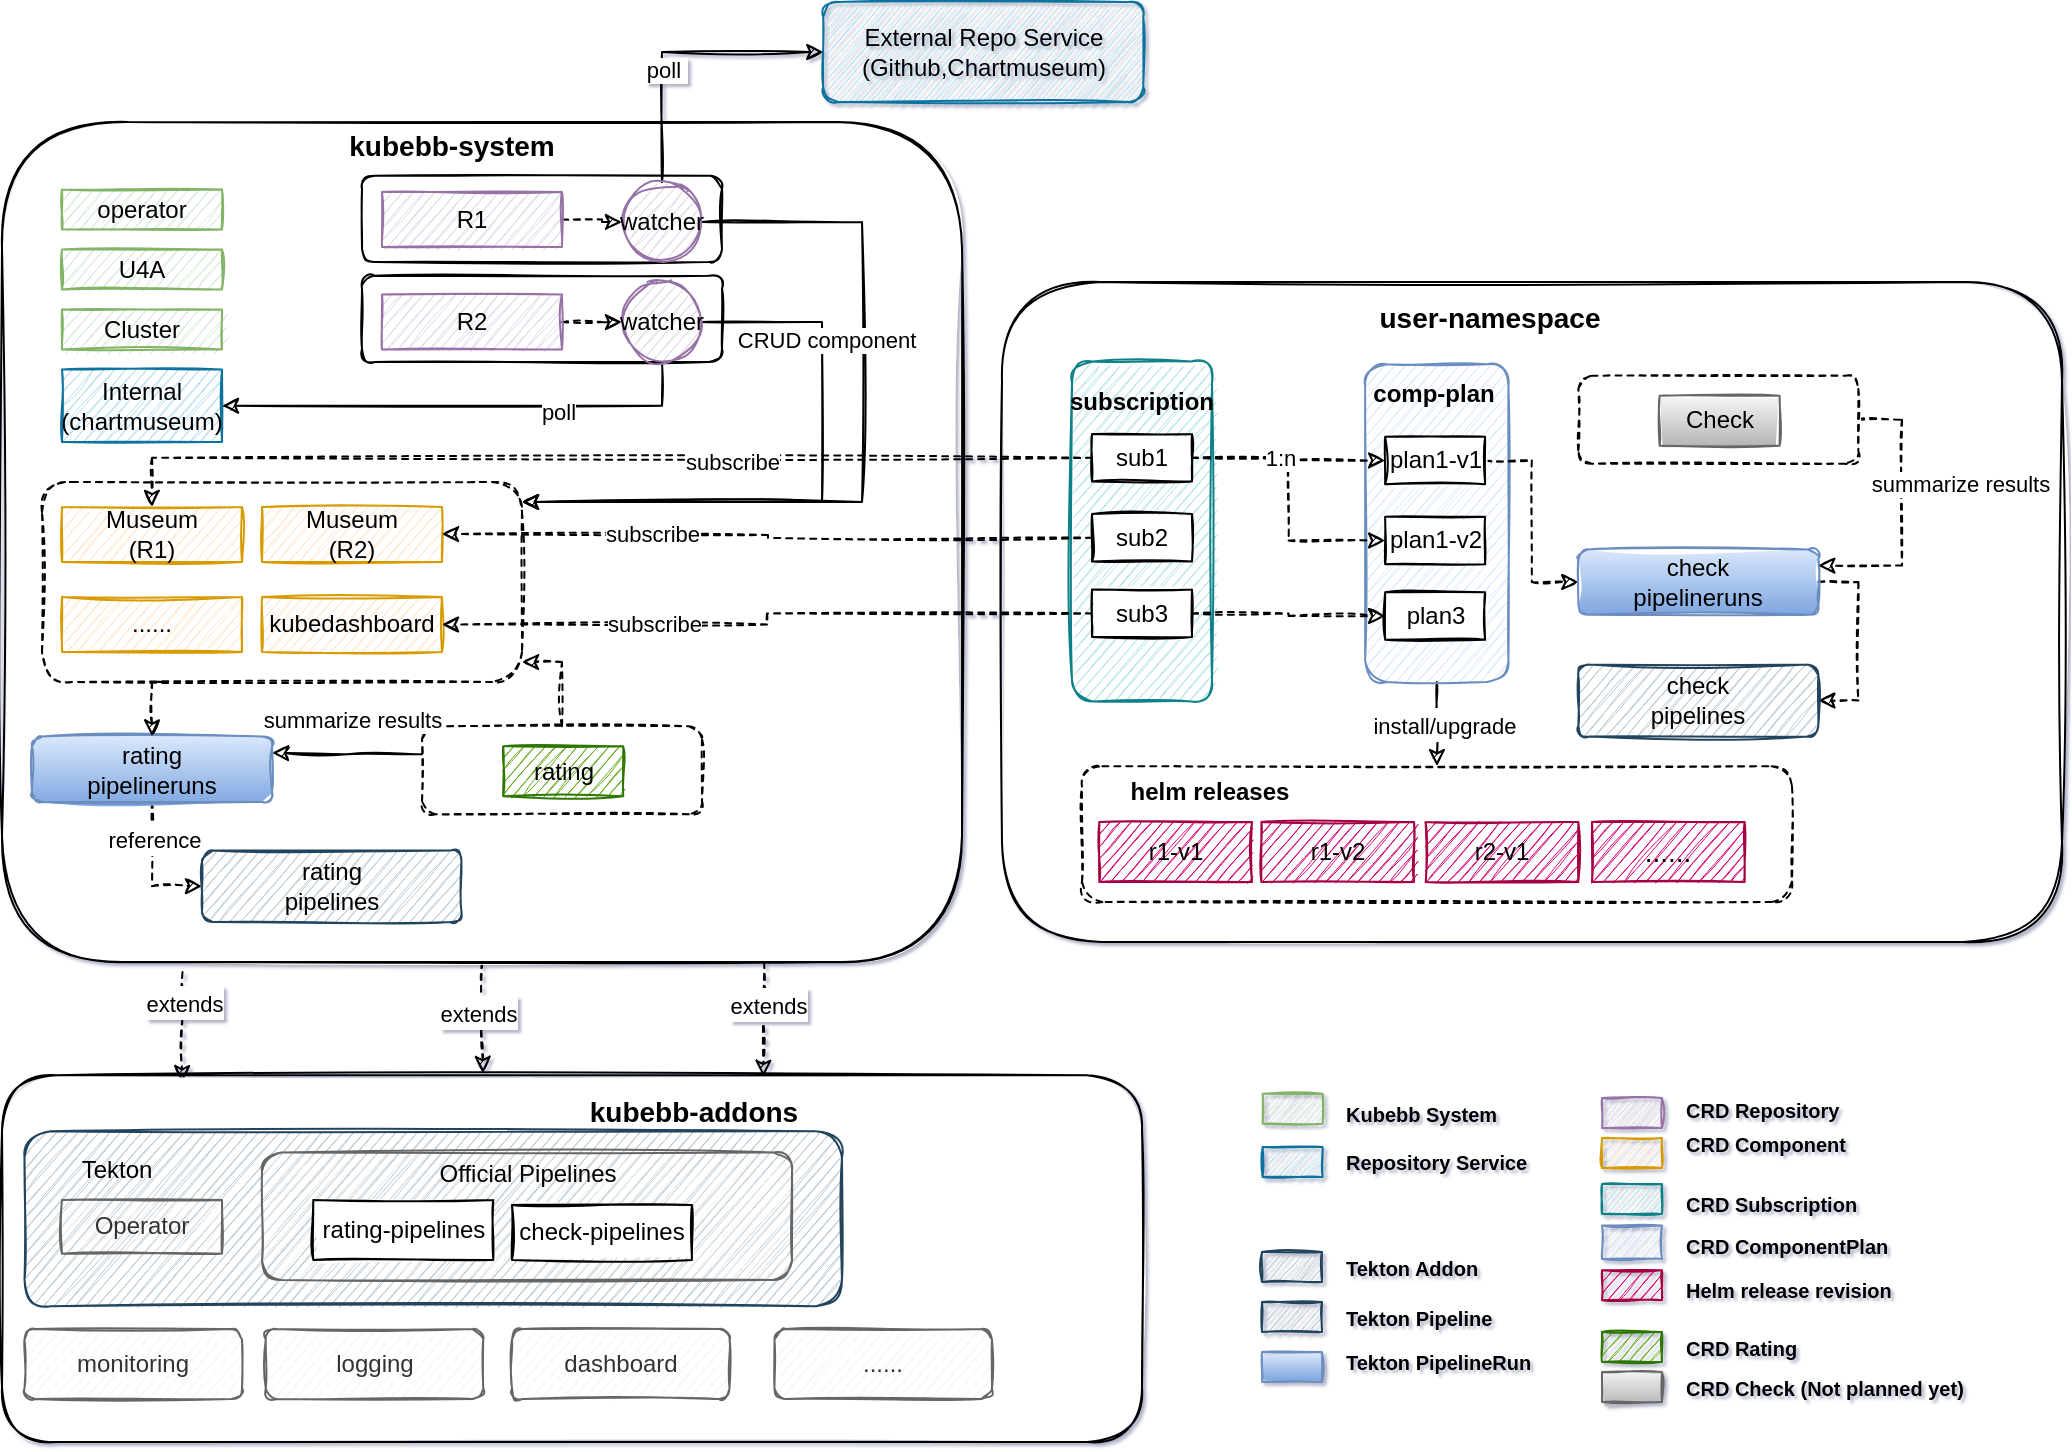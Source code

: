 <mxfile version="20.6.2" type="device"><diagram id="K7MMtwXwDl5NfztKmLhr" name="Page-1"><mxGraphModel dx="2146" dy="1010" grid="1" gridSize="10" guides="0" tooltips="1" connect="0" arrows="1" fold="1" page="0" pageScale="1" pageWidth="827" pageHeight="1169" math="0" shadow="1"><root><mxCell id="0"/><mxCell id="1" parent="0"/><mxCell id="WPO2_d870xTRuvUp2Mwx-141" style="edgeStyle=orthogonalEdgeStyle;rounded=0;orthogonalLoop=1;jettySize=auto;html=1;entryX=0.158;entryY=0.019;entryDx=0;entryDy=0;entryPerimeter=0;dashed=1;fontSize=14;exitX=0.188;exitY=1.012;exitDx=0;exitDy=0;exitPerimeter=0;sketch=1;" parent="1" source="p7uM-sAueu7SHSv3yr6E-2" target="p7uM-sAueu7SHSv3yr6E-4" edge="1"><mxGeometry relative="1" as="geometry"/></mxCell><mxCell id="WPO2_d870xTRuvUp2Mwx-147" value="&lt;span style=&quot;font-size: 11px;&quot;&gt;extends&lt;/span&gt;" style="edgeLabel;html=1;align=center;verticalAlign=middle;resizable=0;points=[];fontSize=14;sketch=1;" parent="WPO2_d870xTRuvUp2Mwx-141" vertex="1" connectable="0"><mxGeometry x="-0.343" y="1" relative="1" as="geometry"><mxPoint y="-3" as="offset"/></mxGeometry></mxCell><mxCell id="WPO2_d870xTRuvUp2Mwx-142" style="edgeStyle=orthogonalEdgeStyle;rounded=0;orthogonalLoop=1;jettySize=auto;html=1;entryX=0.422;entryY=-0.006;entryDx=0;entryDy=0;entryPerimeter=0;dashed=1;fontSize=14;sketch=1;" parent="1" source="p7uM-sAueu7SHSv3yr6E-2" target="p7uM-sAueu7SHSv3yr6E-4" edge="1"><mxGeometry relative="1" as="geometry"/></mxCell><mxCell id="WPO2_d870xTRuvUp2Mwx-148" value="&lt;span style=&quot;font-size: 11px;&quot;&gt;extends&lt;/span&gt;" style="edgeLabel;html=1;align=center;verticalAlign=middle;resizable=0;points=[];fontSize=14;sketch=1;" parent="WPO2_d870xTRuvUp2Mwx-142" vertex="1" connectable="0"><mxGeometry x="-0.139" y="-2" relative="1" as="geometry"><mxPoint y="1" as="offset"/></mxGeometry></mxCell><mxCell id="WPO2_d870xTRuvUp2Mwx-144" style="edgeStyle=orthogonalEdgeStyle;rounded=0;orthogonalLoop=1;jettySize=auto;html=1;entryX=0.818;entryY=-0.093;entryDx=0;entryDy=0;entryPerimeter=0;dashed=1;fontSize=14;sketch=1;" parent="1" source="p7uM-sAueu7SHSv3yr6E-2" target="p7uM-sAueu7SHSv3yr6E-8" edge="1"><mxGeometry relative="1" as="geometry"><Array as="points"><mxPoint x="-809" y="230"/><mxPoint x="-809" y="230"/></Array></mxGeometry></mxCell><mxCell id="WPO2_d870xTRuvUp2Mwx-149" value="&lt;span style=&quot;font-size: 11px;&quot;&gt;extends&lt;/span&gt;" style="edgeLabel;html=1;align=center;verticalAlign=middle;resizable=0;points=[];fontSize=14;sketch=1;" parent="WPO2_d870xTRuvUp2Mwx-144" vertex="1" connectable="0"><mxGeometry x="-0.294" y="2" relative="1" as="geometry"><mxPoint as="offset"/></mxGeometry></mxCell><mxCell id="p7uM-sAueu7SHSv3yr6E-2" value="" style="rounded=1;whiteSpace=wrap;html=1;sketch=1;" parent="1" vertex="1"><mxGeometry x="-1190" y="-210" width="480" height="420" as="geometry"/></mxCell><mxCell id="WPO2_d870xTRuvUp2Mwx-119" style="edgeStyle=orthogonalEdgeStyle;rounded=0;orthogonalLoop=1;jettySize=auto;html=1;entryX=0;entryY=0.5;entryDx=0;entryDy=0;dashed=1;fontSize=14;sketch=1;" parent="1" source="WPO2_d870xTRuvUp2Mwx-25" target="WPO2_d870xTRuvUp2Mwx-71" edge="1"><mxGeometry relative="1" as="geometry"/></mxCell><mxCell id="WPO2_d870xTRuvUp2Mwx-120" value="&lt;span style=&quot;font-size: 11px;&quot;&gt;reference&lt;/span&gt;" style="edgeLabel;html=1;align=center;verticalAlign=middle;resizable=0;points=[];fontSize=14;sketch=1;" parent="WPO2_d870xTRuvUp2Mwx-119" vertex="1" connectable="0"><mxGeometry x="-0.48" y="1" relative="1" as="geometry"><mxPoint as="offset"/></mxGeometry></mxCell><mxCell id="WPO2_d870xTRuvUp2Mwx-25" value="rating&lt;br&gt;pipelineruns" style="rounded=1;whiteSpace=wrap;html=1;fillColor=#dae8fc;strokeColor=#6c8ebf;gradientColor=#7ea6e0;sketch=1;" parent="1" vertex="1"><mxGeometry x="-1175" y="97.25" width="120" height="32.73" as="geometry"/></mxCell><mxCell id="p7uM-sAueu7SHSv3yr6E-4" value="" style="rounded=1;whiteSpace=wrap;html=1;sketch=1;" parent="1" vertex="1"><mxGeometry x="-1190" y="266.6" width="570" height="183.4" as="geometry"/></mxCell><mxCell id="p7uM-sAueu7SHSv3yr6E-21" value="" style="rounded=1;whiteSpace=wrap;html=1;fillColor=#bac8d3;strokeColor=#23445d;sketch=1;" parent="1" vertex="1"><mxGeometry x="-1178.75" y="294.58" width="408.75" height="87.5" as="geometry"/></mxCell><mxCell id="WPO2_d870xTRuvUp2Mwx-29" value="" style="rounded=1;whiteSpace=wrap;html=1;fillColor=#f5f5f5;fontColor=#333333;strokeColor=#666666;sketch=1;" parent="1" vertex="1"><mxGeometry x="-1060" y="305.21" width="265" height="63.75" as="geometry"/></mxCell><mxCell id="p7uM-sAueu7SHSv3yr6E-5" value="" style="rounded=1;whiteSpace=wrap;html=1;sketch=1;" parent="1" vertex="1"><mxGeometry x="-690" y="-130" width="530" height="330" as="geometry"/></mxCell><mxCell id="p7uM-sAueu7SHSv3yr6E-134" value="" style="rounded=1;whiteSpace=wrap;html=1;dashed=1;sketch=1;" parent="1" vertex="1"><mxGeometry x="-1170" y="-30" width="240" height="100" as="geometry"/></mxCell><mxCell id="p7uM-sAueu7SHSv3yr6E-129" value="" style="rounded=1;whiteSpace=wrap;html=1;sketch=1;" parent="1" vertex="1"><mxGeometry x="-1010" y="-133.12" width="180" height="43.12" as="geometry"/></mxCell><mxCell id="p7uM-sAueu7SHSv3yr6E-126" value="" style="rounded=1;whiteSpace=wrap;html=1;sketch=1;" parent="1" vertex="1"><mxGeometry x="-1010" y="-183.12" width="180" height="43.12" as="geometry"/></mxCell><mxCell id="p7uM-sAueu7SHSv3yr6E-8" value="kubebb-addons" style="text;html=1;strokeColor=none;fillColor=none;align=center;verticalAlign=middle;whiteSpace=wrap;rounded=0;fontStyle=1;fontSize=14;sketch=1;" parent="1" vertex="1"><mxGeometry x="-899.37" y="270.21" width="110" height="30" as="geometry"/></mxCell><mxCell id="p7uM-sAueu7SHSv3yr6E-9" value="kubebb-system" style="text;html=1;strokeColor=none;fillColor=none;align=center;verticalAlign=middle;whiteSpace=wrap;rounded=0;fontStyle=1;fontSize=14;sketch=1;" parent="1" vertex="1"><mxGeometry x="-1020" y="-213.12" width="110" height="30" as="geometry"/></mxCell><mxCell id="p7uM-sAueu7SHSv3yr6E-15" value="Operator" style="rounded=0;whiteSpace=wrap;html=1;fillColor=#f5f5f5;strokeColor=#666666;fontColor=#333333;sketch=1;" parent="1" vertex="1"><mxGeometry x="-1160" y="328.96" width="80" height="26.87" as="geometry"/></mxCell><mxCell id="p7uM-sAueu7SHSv3yr6E-18" value="rating-pipelines" style="rounded=0;whiteSpace=wrap;html=1;sketch=1;" parent="1" vertex="1"><mxGeometry x="-1034.37" y="328.96" width="90" height="30" as="geometry"/></mxCell><mxCell id="p7uM-sAueu7SHSv3yr6E-20" value="Tekton" style="text;html=1;strokeColor=none;fillColor=none;align=center;verticalAlign=middle;whiteSpace=wrap;rounded=0;sketch=1;" parent="1" vertex="1"><mxGeometry x="-1180" y="304.58" width="95" height="18.13" as="geometry"/></mxCell><mxCell id="p7uM-sAueu7SHSv3yr6E-35" value="Museum&lt;br&gt;(R2)" style="rounded=0;whiteSpace=wrap;html=1;fillColor=#ffe6cc;strokeColor=#d79b00;sketch=1;" parent="1" vertex="1"><mxGeometry x="-1060" y="-17.5" width="90" height="27.5" as="geometry"/></mxCell><mxCell id="WPO2_d870xTRuvUp2Mwx-88" style="edgeStyle=orthogonalEdgeStyle;rounded=0;orthogonalLoop=1;jettySize=auto;html=1;entryX=0.5;entryY=0;entryDx=0;entryDy=0;dashed=1;exitX=0.25;exitY=1;exitDx=0;exitDy=0;sketch=1;" parent="1" source="p7uM-sAueu7SHSv3yr6E-134" target="WPO2_d870xTRuvUp2Mwx-25" edge="1"><mxGeometry relative="1" as="geometry"><mxPoint x="-1055" y="110.37" as="targetPoint"/></mxGeometry></mxCell><mxCell id="p7uM-sAueu7SHSv3yr6E-36" value="kubedashboard" style="rounded=0;whiteSpace=wrap;html=1;fillColor=#ffe6cc;strokeColor=#d79b00;sketch=1;" parent="1" vertex="1"><mxGeometry x="-1060" y="27.5" width="90" height="27.5" as="geometry"/></mxCell><mxCell id="p7uM-sAueu7SHSv3yr6E-37" value="......" style="rounded=0;whiteSpace=wrap;html=1;fillColor=#ffe6cc;strokeColor=#d79b00;sketch=1;" parent="1" vertex="1"><mxGeometry x="-1160" y="27.5" width="90" height="27.5" as="geometry"/></mxCell><mxCell id="p7uM-sAueu7SHSv3yr6E-52" value="" style="rounded=1;whiteSpace=wrap;html=1;fillColor=#b0e3e6;strokeColor=#0e8088;sketch=1;" parent="1" vertex="1"><mxGeometry x="-655" y="-90.25" width="70" height="170" as="geometry"/></mxCell><mxCell id="p7uM-sAueu7SHSv3yr6E-53" value="subscription" style="text;html=1;strokeColor=none;fillColor=none;align=center;verticalAlign=middle;whiteSpace=wrap;rounded=0;fontStyle=1;sketch=1;" parent="1" vertex="1"><mxGeometry x="-675" y="-85.25" width="110" height="30" as="geometry"/></mxCell><mxCell id="p7uM-sAueu7SHSv3yr6E-142" style="edgeStyle=orthogonalEdgeStyle;rounded=0;orthogonalLoop=1;jettySize=auto;html=1;entryX=0.5;entryY=0;entryDx=0;entryDy=0;dashed=1;sketch=1;" parent="1" source="p7uM-sAueu7SHSv3yr6E-54" target="p7uM-sAueu7SHSv3yr6E-133" edge="1"><mxGeometry relative="1" as="geometry"/></mxCell><mxCell id="p7uM-sAueu7SHSv3yr6E-143" value="subscribe" style="edgeLabel;html=1;align=center;verticalAlign=middle;resizable=0;points=[];sketch=1;" parent="p7uM-sAueu7SHSv3yr6E-142" vertex="1" connectable="0"><mxGeometry x="-0.27" y="2" relative="1" as="geometry"><mxPoint as="offset"/></mxGeometry></mxCell><mxCell id="p7uM-sAueu7SHSv3yr6E-54" value="sub1" style="rounded=0;whiteSpace=wrap;html=1;sketch=1;" parent="1" vertex="1"><mxGeometry x="-645" y="-54" width="50" height="23.75" as="geometry"/></mxCell><mxCell id="p7uM-sAueu7SHSv3yr6E-86" style="edgeStyle=orthogonalEdgeStyle;rounded=0;orthogonalLoop=1;jettySize=auto;html=1;dashed=1;sketch=1;" parent="1" source="p7uM-sAueu7SHSv3yr6E-56" edge="1"><mxGeometry relative="1" as="geometry"><mxPoint x="-970" y="-4" as="targetPoint"/></mxGeometry></mxCell><mxCell id="p7uM-sAueu7SHSv3yr6E-136" value="subscribe" style="edgeLabel;html=1;align=center;verticalAlign=middle;resizable=0;points=[];sketch=1;" parent="p7uM-sAueu7SHSv3yr6E-86" vertex="1" connectable="0"><mxGeometry x="0.361" y="-1" relative="1" as="geometry"><mxPoint as="offset"/></mxGeometry></mxCell><mxCell id="p7uM-sAueu7SHSv3yr6E-56" value="sub2" style="rounded=0;whiteSpace=wrap;html=1;sketch=1;" parent="1" vertex="1"><mxGeometry x="-645" y="-14" width="50" height="23.75" as="geometry"/></mxCell><mxCell id="WPO2_d870xTRuvUp2Mwx-161" style="edgeStyle=orthogonalEdgeStyle;rounded=0;orthogonalLoop=1;jettySize=auto;html=1;entryX=0.5;entryY=0;entryDx=0;entryDy=0;fontSize=14;sketch=1;" parent="1" source="p7uM-sAueu7SHSv3yr6E-57" target="WPO2_d870xTRuvUp2Mwx-150" edge="1"><mxGeometry relative="1" as="geometry"/></mxCell><mxCell id="WPO2_d870xTRuvUp2Mwx-173" value="&lt;span style=&quot;font-size: 11px;&quot;&gt;install/upgrade&lt;/span&gt;" style="edgeLabel;html=1;align=center;verticalAlign=middle;resizable=0;points=[];fontSize=14;sketch=1;" parent="WPO2_d870xTRuvUp2Mwx-161" vertex="1" connectable="0"><mxGeometry x="-0.039" y="3" relative="1" as="geometry"><mxPoint as="offset"/></mxGeometry></mxCell><mxCell id="p7uM-sAueu7SHSv3yr6E-57" value="" style="rounded=1;whiteSpace=wrap;html=1;fillColor=#dae8fc;strokeColor=#6c8ebf;sketch=1;" parent="1" vertex="1"><mxGeometry x="-508.44" y="-88.88" width="71.65" height="158.88" as="geometry"/></mxCell><mxCell id="p7uM-sAueu7SHSv3yr6E-58" value="comp-plan" style="text;html=1;strokeColor=none;fillColor=none;align=center;verticalAlign=middle;whiteSpace=wrap;rounded=0;fontStyle=1;sketch=1;" parent="1" vertex="1"><mxGeometry x="-529.29" y="-88.63" width="110" height="30" as="geometry"/></mxCell><mxCell id="WPO2_d870xTRuvUp2Mwx-129" style="edgeStyle=orthogonalEdgeStyle;rounded=0;orthogonalLoop=1;jettySize=auto;html=1;dashed=1;fontSize=14;entryX=0;entryY=0.5;entryDx=0;entryDy=0;sketch=1;" parent="1" source="p7uM-sAueu7SHSv3yr6E-59" target="WPO2_d870xTRuvUp2Mwx-125" edge="1"><mxGeometry relative="1" as="geometry"/></mxCell><mxCell id="p7uM-sAueu7SHSv3yr6E-59" value="plan1-v1" style="rounded=0;whiteSpace=wrap;html=1;sketch=1;" parent="1" vertex="1"><mxGeometry x="-498.44" y="-52.63" width="50" height="23.75" as="geometry"/></mxCell><mxCell id="p7uM-sAueu7SHSv3yr6E-61" value="plan1-v2" style="rounded=0;whiteSpace=wrap;html=1;sketch=1;" parent="1" vertex="1"><mxGeometry x="-498.44" y="-12.63" width="50" height="23.75" as="geometry"/></mxCell><mxCell id="p7uM-sAueu7SHSv3yr6E-79" value="U4A" style="rounded=0;whiteSpace=wrap;html=1;fillColor=#d5e8d4;strokeColor=#82b366;sketch=1;" parent="1" vertex="1"><mxGeometry x="-1160" y="-146.25" width="80" height="20" as="geometry"/></mxCell><mxCell id="p7uM-sAueu7SHSv3yr6E-80" value="operator" style="rounded=0;whiteSpace=wrap;html=1;fillColor=#d5e8d4;strokeColor=#82b366;sketch=1;" parent="1" vertex="1"><mxGeometry x="-1160" y="-176.25" width="80" height="20" as="geometry"/></mxCell><mxCell id="p7uM-sAueu7SHSv3yr6E-81" value="Cluster" style="rounded=0;whiteSpace=wrap;html=1;fillColor=#d5e8d4;strokeColor=#82b366;sketch=1;" parent="1" vertex="1"><mxGeometry x="-1160" y="-116.25" width="80" height="20" as="geometry"/></mxCell><mxCell id="p7uM-sAueu7SHSv3yr6E-10" value="user-namespace" style="text;html=1;strokeColor=none;fillColor=none;align=center;verticalAlign=middle;whiteSpace=wrap;rounded=0;fontStyle=1;fontSize=14;sketch=1;" parent="1" vertex="1"><mxGeometry x="-526.47" y="-123.75" width="160" height="23.75" as="geometry"/></mxCell><mxCell id="p7uM-sAueu7SHSv3yr6E-132" style="edgeStyle=orthogonalEdgeStyle;rounded=0;orthogonalLoop=1;jettySize=auto;html=1;entryX=0;entryY=0.5;entryDx=0;entryDy=0;exitX=0.5;exitY=0;exitDx=0;exitDy=0;sketch=1;" parent="1" source="p7uM-sAueu7SHSv3yr6E-88" target="p7uM-sAueu7SHSv3yr6E-89" edge="1"><mxGeometry relative="1" as="geometry"/></mxCell><mxCell id="p7uM-sAueu7SHSv3yr6E-141" value="poll&amp;nbsp;" style="edgeLabel;html=1;align=center;verticalAlign=middle;resizable=0;points=[];sketch=1;" parent="p7uM-sAueu7SHSv3yr6E-132" vertex="1" connectable="0"><mxGeometry x="-0.22" y="-1" relative="1" as="geometry"><mxPoint x="1" y="1" as="offset"/></mxGeometry></mxCell><mxCell id="p7uM-sAueu7SHSv3yr6E-181" style="edgeStyle=orthogonalEdgeStyle;rounded=0;orthogonalLoop=1;jettySize=auto;html=1;sketch=1;" parent="1" source="p7uM-sAueu7SHSv3yr6E-88" edge="1"><mxGeometry relative="1" as="geometry"><mxPoint x="-930" y="-20" as="targetPoint"/><Array as="points"><mxPoint x="-760" y="-160"/><mxPoint x="-760" y="-20"/><mxPoint x="-930" y="-20"/></Array></mxGeometry></mxCell><mxCell id="p7uM-sAueu7SHSv3yr6E-88" value="watcher" style="ellipse;whiteSpace=wrap;html=1;aspect=fixed;fillColor=#e1d5e7;strokeColor=#9673a6;sketch=1;" parent="1" vertex="1"><mxGeometry x="-880" y="-180" width="40" height="40" as="geometry"/></mxCell><mxCell id="p7uM-sAueu7SHSv3yr6E-89" value="External Repo Service&lt;br&gt;(Github,Chartmuseum)" style="rounded=1;whiteSpace=wrap;html=1;fillColor=#b1ddf0;strokeColor=#10739e;sketch=1;" parent="1" vertex="1"><mxGeometry x="-779.37" y="-270" width="160" height="50" as="geometry"/></mxCell><mxCell id="p7uM-sAueu7SHSv3yr6E-167" style="edgeStyle=orthogonalEdgeStyle;rounded=0;orthogonalLoop=1;jettySize=auto;html=1;dashed=1;sketch=1;" parent="1" source="p7uM-sAueu7SHSv3yr6E-109" target="p7uM-sAueu7SHSv3yr6E-88" edge="1"><mxGeometry relative="1" as="geometry"/></mxCell><mxCell id="p7uM-sAueu7SHSv3yr6E-109" value="R1" style="rounded=0;whiteSpace=wrap;html=1;fillColor=#e1d5e7;strokeColor=#9673a6;sketch=1;" parent="1" vertex="1"><mxGeometry x="-1000" y="-175" width="90" height="27.5" as="geometry"/></mxCell><mxCell id="p7uM-sAueu7SHSv3yr6E-168" style="edgeStyle=orthogonalEdgeStyle;rounded=0;orthogonalLoop=1;jettySize=auto;html=1;dashed=1;sketch=1;" parent="1" source="p7uM-sAueu7SHSv3yr6E-110" target="p7uM-sAueu7SHSv3yr6E-119" edge="1"><mxGeometry relative="1" as="geometry"/></mxCell><mxCell id="p7uM-sAueu7SHSv3yr6E-110" value="R2" style="rounded=0;whiteSpace=wrap;html=1;fillColor=#e1d5e7;strokeColor=#9673a6;sketch=1;" parent="1" vertex="1"><mxGeometry x="-1000" y="-123.75" width="90" height="27.5" as="geometry"/></mxCell><mxCell id="p7uM-sAueu7SHSv3yr6E-123" style="edgeStyle=orthogonalEdgeStyle;rounded=0;orthogonalLoop=1;jettySize=auto;html=1;entryX=1;entryY=0.5;entryDx=0;entryDy=0;sketch=1;" parent="1" source="p7uM-sAueu7SHSv3yr6E-119" target="p7uM-sAueu7SHSv3yr6E-139" edge="1"><mxGeometry relative="1" as="geometry"><mxPoint x="-750" y="-131.4" as="targetPoint"/><Array as="points"><mxPoint x="-860" y="-68"/></Array></mxGeometry></mxCell><mxCell id="p7uM-sAueu7SHSv3yr6E-127" value="poll" style="edgeLabel;html=1;align=center;verticalAlign=middle;resizable=0;points=[];sketch=1;" parent="p7uM-sAueu7SHSv3yr6E-123" vertex="1" connectable="0"><mxGeometry x="-0.376" y="2" relative="1" as="geometry"><mxPoint x="1" y="1" as="offset"/></mxGeometry></mxCell><mxCell id="WPO2_d870xTRuvUp2Mwx-92" style="edgeStyle=orthogonalEdgeStyle;rounded=0;orthogonalLoop=1;jettySize=auto;html=1;sketch=1;" parent="1" source="p7uM-sAueu7SHSv3yr6E-119" edge="1"><mxGeometry relative="1" as="geometry"><mxPoint x="-930" y="-20" as="targetPoint"/><Array as="points"><mxPoint x="-780" y="-110"/><mxPoint x="-780" y="-20"/></Array></mxGeometry></mxCell><mxCell id="WPO2_d870xTRuvUp2Mwx-93" value="CRUD component" style="edgeLabel;html=1;align=center;verticalAlign=middle;resizable=0;points=[];sketch=1;" parent="WPO2_d870xTRuvUp2Mwx-92" vertex="1" connectable="0"><mxGeometry x="-0.543" y="2" relative="1" as="geometry"><mxPoint as="offset"/></mxGeometry></mxCell><mxCell id="p7uM-sAueu7SHSv3yr6E-119" value="watcher" style="ellipse;whiteSpace=wrap;html=1;aspect=fixed;fillColor=#e1d5e7;strokeColor=#9673a6;sketch=1;" parent="1" vertex="1"><mxGeometry x="-880" y="-130" width="40" height="40" as="geometry"/></mxCell><mxCell id="p7uM-sAueu7SHSv3yr6E-133" value="Museum&lt;br&gt;(R1)" style="rounded=0;whiteSpace=wrap;html=1;fillColor=#ffe6cc;strokeColor=#d79b00;sketch=1;" parent="1" vertex="1"><mxGeometry x="-1160" y="-17.5" width="90" height="27.5" as="geometry"/></mxCell><mxCell id="p7uM-sAueu7SHSv3yr6E-139" value="Internal&lt;br&gt;(chartmuseum)" style="rounded=0;whiteSpace=wrap;html=1;fillColor=#b1ddf0;strokeColor=#10739e;sketch=1;" parent="1" vertex="1"><mxGeometry x="-1160" y="-86.25" width="80" height="36.25" as="geometry"/></mxCell><mxCell id="WPO2_d870xTRuvUp2Mwx-102" style="edgeStyle=orthogonalEdgeStyle;rounded=0;orthogonalLoop=1;jettySize=auto;html=1;dashed=1;sketch=1;" parent="1" source="p7uM-sAueu7SHSv3yr6E-158" target="p7uM-sAueu7SHSv3yr6E-36" edge="1"><mxGeometry relative="1" as="geometry"/></mxCell><mxCell id="WPO2_d870xTRuvUp2Mwx-103" value="subscribe" style="edgeLabel;html=1;align=center;verticalAlign=middle;resizable=0;points=[];sketch=1;" parent="WPO2_d870xTRuvUp2Mwx-102" vertex="1" connectable="0"><mxGeometry x="0.36" y="-1" relative="1" as="geometry"><mxPoint as="offset"/></mxGeometry></mxCell><mxCell id="WPO2_d870xTRuvUp2Mwx-108" style="edgeStyle=orthogonalEdgeStyle;rounded=0;orthogonalLoop=1;jettySize=auto;html=1;dashed=1;sketch=1;" parent="1" source="p7uM-sAueu7SHSv3yr6E-158" target="p7uM-sAueu7SHSv3yr6E-159" edge="1"><mxGeometry relative="1" as="geometry"/></mxCell><mxCell id="p7uM-sAueu7SHSv3yr6E-158" value="sub3" style="rounded=0;whiteSpace=wrap;html=1;sketch=1;" parent="1" vertex="1"><mxGeometry x="-645" y="23.75" width="50" height="23.75" as="geometry"/></mxCell><mxCell id="p7uM-sAueu7SHSv3yr6E-159" value="plan3" style="rounded=0;whiteSpace=wrap;html=1;sketch=1;" parent="1" vertex="1"><mxGeometry x="-498.44" y="25.12" width="50" height="23.75" as="geometry"/></mxCell><mxCell id="p7uM-sAueu7SHSv3yr6E-169" value="check-pipelines" style="rounded=0;whiteSpace=wrap;html=1;sketch=1;" parent="1" vertex="1"><mxGeometry x="-935" y="331.46" width="90" height="27.5" as="geometry"/></mxCell><mxCell id="p7uM-sAueu7SHSv3yr6E-175" style="edgeStyle=orthogonalEdgeStyle;rounded=0;orthogonalLoop=1;jettySize=auto;html=1;dashed=1;sketch=1;" parent="1" edge="1"><mxGeometry relative="1" as="geometry"><mxPoint x="-377.476" y="385.62" as="sourcePoint"/></mxGeometry></mxCell><mxCell id="p7uM-sAueu7SHSv3yr6E-189" value="" style="rounded=0;whiteSpace=wrap;html=1;fillColor=#e1d5e7;strokeColor=#9673a6;align=left;sketch=1;" parent="1" vertex="1"><mxGeometry x="-390" y="277.98" width="30" height="15" as="geometry"/></mxCell><mxCell id="p7uM-sAueu7SHSv3yr6E-197" value="" style="rounded=0;whiteSpace=wrap;html=1;fillColor=#ffe6cc;strokeColor=#d79b00;align=left;sketch=1;" parent="1" vertex="1"><mxGeometry x="-390" y="297.98" width="30" height="15" as="geometry"/></mxCell><mxCell id="p7uM-sAueu7SHSv3yr6E-198" value="" style="rounded=0;whiteSpace=wrap;html=1;fillColor=#b0e3e6;strokeColor=#0e8088;align=left;sketch=1;" parent="1" vertex="1"><mxGeometry x="-390" y="320.97" width="30" height="15" as="geometry"/></mxCell><mxCell id="p7uM-sAueu7SHSv3yr6E-199" value="" style="rounded=0;whiteSpace=wrap;html=1;fillColor=#dae8fc;strokeColor=#6c8ebf;align=left;sketch=1;" parent="1" vertex="1"><mxGeometry x="-390" y="341.74" width="30" height="16.73" as="geometry"/></mxCell><mxCell id="p7uM-sAueu7SHSv3yr6E-200" value="&lt;font style=&quot;font-size: 10px;&quot;&gt;CRD Repository&lt;/font&gt;" style="text;html=1;strokeColor=none;fillColor=none;align=left;verticalAlign=middle;whiteSpace=wrap;rounded=0;dashed=1;fontStyle=1;sketch=1;" parent="1" vertex="1"><mxGeometry x="-350" y="273.61" width="100" height="20" as="geometry"/></mxCell><mxCell id="p7uM-sAueu7SHSv3yr6E-201" value="&lt;font style=&quot;font-size: 10px;&quot;&gt;CRD Component&lt;/font&gt;" style="text;html=1;strokeColor=none;fillColor=none;align=left;verticalAlign=middle;whiteSpace=wrap;rounded=0;dashed=1;fontStyle=1;sketch=1;" parent="1" vertex="1"><mxGeometry x="-350" y="291.11" width="100" height="20" as="geometry"/></mxCell><mxCell id="p7uM-sAueu7SHSv3yr6E-202" value="&lt;font style=&quot;font-size: 10px;&quot;&gt;CRD Subscription&lt;/font&gt;" style="text;html=1;strokeColor=none;fillColor=none;align=left;verticalAlign=middle;whiteSpace=wrap;rounded=0;dashed=1;fontStyle=1;sketch=1;" parent="1" vertex="1"><mxGeometry x="-350" y="320.7" width="100" height="20" as="geometry"/></mxCell><mxCell id="p7uM-sAueu7SHSv3yr6E-203" value="&lt;font style=&quot;font-size: 10px;&quot;&gt;CRD ComponentPlan&lt;/font&gt;" style="text;html=1;strokeColor=none;fillColor=none;align=left;verticalAlign=middle;whiteSpace=wrap;rounded=0;dashed=1;fontStyle=1;sketch=1;" parent="1" vertex="1"><mxGeometry x="-350" y="339.09" width="170" height="25" as="geometry"/></mxCell><mxCell id="p7uM-sAueu7SHSv3yr6E-208" value="" style="rounded=0;whiteSpace=wrap;html=1;fillColor=#d5e8d4;strokeColor=#82b366;align=left;sketch=1;" parent="1" vertex="1"><mxGeometry x="-559.68" y="275.84" width="30" height="15" as="geometry"/></mxCell><mxCell id="p7uM-sAueu7SHSv3yr6E-209" value="&lt;span style=&quot;font-size: 10px;&quot;&gt;Kubebb System&lt;/span&gt;" style="text;html=1;strokeColor=none;fillColor=none;align=left;verticalAlign=middle;whiteSpace=wrap;rounded=0;dashed=1;fontStyle=1;sketch=1;" parent="1" vertex="1"><mxGeometry x="-519.68" y="275.84" width="100" height="20" as="geometry"/></mxCell><mxCell id="p7uM-sAueu7SHSv3yr6E-210" value="" style="rounded=0;whiteSpace=wrap;html=1;fillColor=#b1ddf0;strokeColor=#10739e;align=left;sketch=1;" parent="1" vertex="1"><mxGeometry x="-559.68" y="302.5" width="30" height="15" as="geometry"/></mxCell><mxCell id="p7uM-sAueu7SHSv3yr6E-211" value="&lt;span style=&quot;font-size: 10px;&quot;&gt;Repository Service&lt;/span&gt;" style="text;html=1;strokeColor=none;fillColor=none;align=left;verticalAlign=middle;whiteSpace=wrap;rounded=0;dashed=1;fontStyle=1;sketch=1;" parent="1" vertex="1"><mxGeometry x="-519.68" y="300.0" width="100" height="20" as="geometry"/></mxCell><mxCell id="WPO2_d870xTRuvUp2Mwx-30" value="Official Pipelines" style="text;html=1;strokeColor=none;fillColor=none;align=center;verticalAlign=middle;whiteSpace=wrap;rounded=0;sketch=1;" parent="1" vertex="1"><mxGeometry x="-1017.5" y="301.46" width="180" height="30" as="geometry"/></mxCell><mxCell id="WPO2_d870xTRuvUp2Mwx-58" value="" style="rounded=0;whiteSpace=wrap;html=1;fillColor=#bac8d3;strokeColor=#23445d;align=left;sketch=1;" parent="1" vertex="1"><mxGeometry x="-560" y="355" width="30" height="15" as="geometry"/></mxCell><mxCell id="WPO2_d870xTRuvUp2Mwx-59" value="&lt;font style=&quot;font-size: 10px;&quot;&gt;Tekton Addon&lt;/font&gt;" style="text;html=1;strokeColor=none;fillColor=none;align=left;verticalAlign=middle;whiteSpace=wrap;rounded=0;dashed=1;fontStyle=1;sketch=1;" parent="1" vertex="1"><mxGeometry x="-520" y="350" width="170" height="25" as="geometry"/></mxCell><mxCell id="WPO2_d870xTRuvUp2Mwx-71" value="rating&lt;br&gt;pipelines" style="rounded=1;whiteSpace=wrap;html=1;fillColor=#bac8d3;strokeColor=#23445d;sketch=1;" parent="1" vertex="1"><mxGeometry x="-1090" y="154.23" width="129.69" height="35.77" as="geometry"/></mxCell><mxCell id="WPO2_d870xTRuvUp2Mwx-84" value="" style="rounded=0;whiteSpace=wrap;html=1;fillColor=#60a917;strokeColor=#2D7600;align=left;fontColor=#ffffff;sketch=1;" parent="1" vertex="1"><mxGeometry x="-390.0" y="395" width="30" height="15" as="geometry"/></mxCell><mxCell id="WPO2_d870xTRuvUp2Mwx-85" value="&lt;font style=&quot;font-size: 10px;&quot;&gt;CRD Rating&lt;/font&gt;" style="text;html=1;strokeColor=none;fillColor=none;align=left;verticalAlign=middle;whiteSpace=wrap;rounded=0;dashed=1;fontStyle=1;sketch=1;" parent="1" vertex="1"><mxGeometry x="-350.0" y="390" width="170" height="25" as="geometry"/></mxCell><mxCell id="WPO2_d870xTRuvUp2Mwx-86" value="" style="rounded=0;whiteSpace=wrap;html=1;fillColor=#f5f5f5;strokeColor=#666666;align=left;gradientColor=#b3b3b3;sketch=1;" parent="1" vertex="1"><mxGeometry x="-390.0" y="415" width="30" height="15" as="geometry"/></mxCell><mxCell id="WPO2_d870xTRuvUp2Mwx-87" value="&lt;font style=&quot;font-size: 10px;&quot;&gt;CRD Check (Not planned yet)&lt;/font&gt;" style="text;html=1;strokeColor=none;fillColor=none;align=left;verticalAlign=middle;whiteSpace=wrap;rounded=0;dashed=1;fontStyle=1;sketch=1;" parent="1" vertex="1"><mxGeometry x="-350.0" y="410" width="170" height="25" as="geometry"/></mxCell><mxCell id="WPO2_d870xTRuvUp2Mwx-98" value="monitoring" style="rounded=1;whiteSpace=wrap;html=1;fillColor=#f5f5f5;fontColor=#333333;strokeColor=#666666;sketch=1;" parent="1" vertex="1"><mxGeometry x="-1178.75" y="393.48" width="108.75" height="35" as="geometry"/></mxCell><mxCell id="WPO2_d870xTRuvUp2Mwx-99" value="logging" style="rounded=1;whiteSpace=wrap;html=1;fillColor=#f5f5f5;fontColor=#333333;strokeColor=#666666;sketch=1;" parent="1" vertex="1"><mxGeometry x="-1058.12" y="393.48" width="108.75" height="35" as="geometry"/></mxCell><mxCell id="WPO2_d870xTRuvUp2Mwx-100" value="dashboard" style="rounded=1;whiteSpace=wrap;html=1;fillColor=#f5f5f5;fontColor=#333333;strokeColor=#666666;sketch=1;" parent="1" vertex="1"><mxGeometry x="-935.0" y="393.48" width="108.75" height="35" as="geometry"/></mxCell><mxCell id="WPO2_d870xTRuvUp2Mwx-101" value="......" style="rounded=1;whiteSpace=wrap;html=1;fillColor=#f5f5f5;fontColor=#333333;strokeColor=#666666;sketch=1;" parent="1" vertex="1"><mxGeometry x="-803.75" y="393.48" width="108.75" height="35" as="geometry"/></mxCell><mxCell id="WPO2_d870xTRuvUp2Mwx-107" style="edgeStyle=orthogonalEdgeStyle;rounded=0;orthogonalLoop=1;jettySize=auto;html=1;entryX=0;entryY=0.5;entryDx=0;entryDy=0;dashed=1;sketch=1;" parent="1" source="p7uM-sAueu7SHSv3yr6E-54" target="p7uM-sAueu7SHSv3yr6E-61" edge="1"><mxGeometry relative="1" as="geometry"/></mxCell><mxCell id="WPO2_d870xTRuvUp2Mwx-104" style="edgeStyle=orthogonalEdgeStyle;rounded=0;orthogonalLoop=1;jettySize=auto;html=1;entryX=0;entryY=0.5;entryDx=0;entryDy=0;dashed=1;sketch=1;" parent="1" source="p7uM-sAueu7SHSv3yr6E-54" target="p7uM-sAueu7SHSv3yr6E-59" edge="1"><mxGeometry relative="1" as="geometry"/></mxCell><mxCell id="WPO2_d870xTRuvUp2Mwx-109" value="1:n" style="edgeLabel;html=1;align=center;verticalAlign=middle;resizable=0;points=[];sketch=1;" parent="WPO2_d870xTRuvUp2Mwx-104" vertex="1" connectable="0"><mxGeometry x="-0.105" relative="1" as="geometry"><mxPoint as="offset"/></mxGeometry></mxCell><mxCell id="WPO2_d870xTRuvUp2Mwx-118" style="edgeStyle=orthogonalEdgeStyle;rounded=0;orthogonalLoop=1;jettySize=auto;html=1;entryX=1;entryY=0.9;entryDx=0;entryDy=0;entryPerimeter=0;fontSize=14;dashed=1;sketch=1;" parent="1" source="WPO2_d870xTRuvUp2Mwx-112" target="p7uM-sAueu7SHSv3yr6E-134" edge="1"><mxGeometry relative="1" as="geometry"><Array as="points"><mxPoint x="-910" y="60"/></Array></mxGeometry></mxCell><mxCell id="WPO2_d870xTRuvUp2Mwx-112" value="" style="rounded=1;whiteSpace=wrap;html=1;dashed=1;sketch=1;" parent="1" vertex="1"><mxGeometry x="-980" y="92.11" width="140" height="44.02" as="geometry"/></mxCell><mxCell id="WPO2_d870xTRuvUp2Mwx-113" style="edgeStyle=orthogonalEdgeStyle;rounded=0;orthogonalLoop=1;jettySize=auto;html=1;entryX=1;entryY=0.25;entryDx=0;entryDy=0;exitX=0;exitY=0.318;exitDx=0;exitDy=0;exitPerimeter=0;sketch=1;" parent="1" source="WPO2_d870xTRuvUp2Mwx-112" target="WPO2_d870xTRuvUp2Mwx-25" edge="1"><mxGeometry relative="1" as="geometry"/></mxCell><mxCell id="WPO2_d870xTRuvUp2Mwx-111" value="rating" style="rounded=0;whiteSpace=wrap;html=1;fillColor=#60a917;strokeColor=#2D7600;align=center;fontColor=#000000;sketch=1;" parent="1" vertex="1"><mxGeometry x="-939.37" y="102.13" width="60" height="25" as="geometry"/></mxCell><mxCell id="WPO2_d870xTRuvUp2Mwx-121" value="" style="rounded=0;whiteSpace=wrap;html=1;fillColor=#bac8d3;strokeColor=#23445d;align=left;sketch=1;" parent="1" vertex="1"><mxGeometry x="-560" y="380" width="30" height="15" as="geometry"/></mxCell><mxCell id="WPO2_d870xTRuvUp2Mwx-122" value="&lt;font style=&quot;font-size: 10px;&quot;&gt;Tekton Pipeline&lt;/font&gt;" style="text;html=1;strokeColor=none;fillColor=none;align=left;verticalAlign=middle;whiteSpace=wrap;rounded=0;dashed=1;fontStyle=1;sketch=1;" parent="1" vertex="1"><mxGeometry x="-520" y="375" width="170" height="25" as="geometry"/></mxCell><mxCell id="WPO2_d870xTRuvUp2Mwx-123" value="" style="rounded=0;whiteSpace=wrap;html=1;fillColor=#dae8fc;strokeColor=#6c8ebf;align=left;gradientColor=#7ea6e0;sketch=1;" parent="1" vertex="1"><mxGeometry x="-560" y="405" width="30" height="15" as="geometry"/></mxCell><mxCell id="WPO2_d870xTRuvUp2Mwx-124" value="&lt;font style=&quot;font-size: 10px;&quot;&gt;Tekton PipelineRun&lt;/font&gt;" style="text;html=1;strokeColor=none;fillColor=none;align=left;verticalAlign=middle;whiteSpace=wrap;rounded=0;dashed=1;fontStyle=1;sketch=1;" parent="1" vertex="1"><mxGeometry x="-520" y="400" width="110" height="20" as="geometry"/></mxCell><mxCell id="WPO2_d870xTRuvUp2Mwx-130" style="edgeStyle=orthogonalEdgeStyle;rounded=0;orthogonalLoop=1;jettySize=auto;html=1;entryX=1;entryY=0.5;entryDx=0;entryDy=0;dashed=1;fontSize=14;exitX=1;exitY=0.5;exitDx=0;exitDy=0;sketch=1;" parent="1" source="WPO2_d870xTRuvUp2Mwx-125" target="WPO2_d870xTRuvUp2Mwx-126" edge="1"><mxGeometry relative="1" as="geometry"/></mxCell><mxCell id="WPO2_d870xTRuvUp2Mwx-125" value="check &lt;br&gt;pipelineruns" style="rounded=1;whiteSpace=wrap;html=1;fillColor=#dae8fc;strokeColor=#6c8ebf;gradientColor=#7ea6e0;sketch=1;" parent="1" vertex="1"><mxGeometry x="-401.83" y="3.69" width="120" height="32.63" as="geometry"/></mxCell><mxCell id="WPO2_d870xTRuvUp2Mwx-126" value="check&lt;br&gt;pipelines" style="rounded=1;whiteSpace=wrap;html=1;fillColor=#bac8d3;strokeColor=#23445d;sketch=1;" parent="1" vertex="1"><mxGeometry x="-401.83" y="61.23" width="120" height="36.02" as="geometry"/></mxCell><mxCell id="WPO2_d870xTRuvUp2Mwx-131" style="edgeStyle=orthogonalEdgeStyle;rounded=0;orthogonalLoop=1;jettySize=auto;html=1;entryX=1;entryY=0.25;entryDx=0;entryDy=0;dashed=1;fontSize=14;exitX=1;exitY=0.5;exitDx=0;exitDy=0;sketch=1;" parent="1" source="WPO2_d870xTRuvUp2Mwx-127" target="WPO2_d870xTRuvUp2Mwx-125" edge="1"><mxGeometry relative="1" as="geometry"><Array as="points"><mxPoint x="-240" y="-61"/><mxPoint x="-240" y="12"/></Array></mxGeometry></mxCell><mxCell id="WPO2_d870xTRuvUp2Mwx-127" value="" style="rounded=1;whiteSpace=wrap;html=1;dashed=1;sketch=1;" parent="1" vertex="1"><mxGeometry x="-401.83" y="-83.15" width="140" height="44.02" as="geometry"/></mxCell><mxCell id="WPO2_d870xTRuvUp2Mwx-128" value="Check" style="rounded=0;whiteSpace=wrap;html=1;fillColor=#f5f5f5;strokeColor=#666666;align=center;gradientColor=#b3b3b3;sketch=1;" parent="1" vertex="1"><mxGeometry x="-361.2" y="-73.13" width="60" height="25" as="geometry"/></mxCell><mxCell id="WPO2_d870xTRuvUp2Mwx-132" value="summarize results" style="edgeLabel;html=1;align=center;verticalAlign=middle;resizable=0;points=[];sketch=1;" parent="1" vertex="1" connectable="0"><mxGeometry x="-211.521" y="-28.882" as="geometry"/></mxCell><mxCell id="WPO2_d870xTRuvUp2Mwx-133" value="summarize results" style="edgeLabel;html=1;align=center;verticalAlign=middle;resizable=0;points=[];sketch=1;" parent="1" vertex="1" connectable="0"><mxGeometry x="-1010.001" y="92.108" as="geometry"><mxPoint x="-5" y="-3" as="offset"/></mxGeometry></mxCell><mxCell id="WPO2_d870xTRuvUp2Mwx-150" value="" style="rounded=1;whiteSpace=wrap;html=1;dashed=1;sketch=1;" parent="1" vertex="1"><mxGeometry x="-650" y="112.11" width="355" height="67.89" as="geometry"/></mxCell><mxCell id="WPO2_d870xTRuvUp2Mwx-154" value="r1-v1" style="rounded=0;whiteSpace=wrap;html=1;fontSize=12;fillColor=#d80073;fontColor=#000000;strokeColor=#A50040;fontStyle=0;sketch=1;" parent="1" vertex="1"><mxGeometry x="-641.33" y="140" width="76.33" height="30" as="geometry"/></mxCell><mxCell id="WPO2_d870xTRuvUp2Mwx-157" value="helm releases" style="text;html=1;strokeColor=none;fillColor=none;align=center;verticalAlign=middle;whiteSpace=wrap;rounded=0;fontStyle=1;sketch=1;" parent="1" vertex="1"><mxGeometry x="-641.33" y="110.0" width="110" height="30" as="geometry"/></mxCell><mxCell id="WPO2_d870xTRuvUp2Mwx-166" value="" style="rounded=0;whiteSpace=wrap;html=1;fillColor=#d80073;strokeColor=#A50040;align=left;fontColor=#ffffff;sketch=1;" parent="1" vertex="1"><mxGeometry x="-390" y="364.09" width="30" height="15" as="geometry"/></mxCell><mxCell id="WPO2_d870xTRuvUp2Mwx-167" value="&lt;font style=&quot;font-size: 10px;&quot;&gt;Helm release revision&lt;/font&gt;" style="text;html=1;strokeColor=none;fillColor=none;align=left;verticalAlign=middle;whiteSpace=wrap;rounded=0;dashed=1;fontStyle=1;sketch=1;" parent="1" vertex="1"><mxGeometry x="-350.32" y="364.09" width="120" height="20" as="geometry"/></mxCell><mxCell id="WPO2_d870xTRuvUp2Mwx-168" value="r1-v2" style="rounded=0;whiteSpace=wrap;html=1;fontSize=12;fillColor=#d80073;fontColor=#000000;strokeColor=#A50040;fontStyle=0;sketch=1;" parent="1" vertex="1"><mxGeometry x="-560.32" y="140" width="76.33" height="30" as="geometry"/></mxCell><mxCell id="WPO2_d870xTRuvUp2Mwx-169" value="r2-v1" style="rounded=0;whiteSpace=wrap;html=1;fontSize=12;fillColor=#d80073;fontColor=#000000;strokeColor=#A50040;fontStyle=0;sketch=1;" parent="1" vertex="1"><mxGeometry x="-478.16" y="140" width="76.33" height="30" as="geometry"/></mxCell><mxCell id="WPO2_d870xTRuvUp2Mwx-170" value="......" style="rounded=0;whiteSpace=wrap;html=1;fontSize=14;fillColor=#d80073;fontColor=#000000;strokeColor=#A50040;sketch=1;" parent="1" vertex="1"><mxGeometry x="-395.0" y="140" width="76.33" height="30" as="geometry"/></mxCell></root></mxGraphModel></diagram></mxfile>